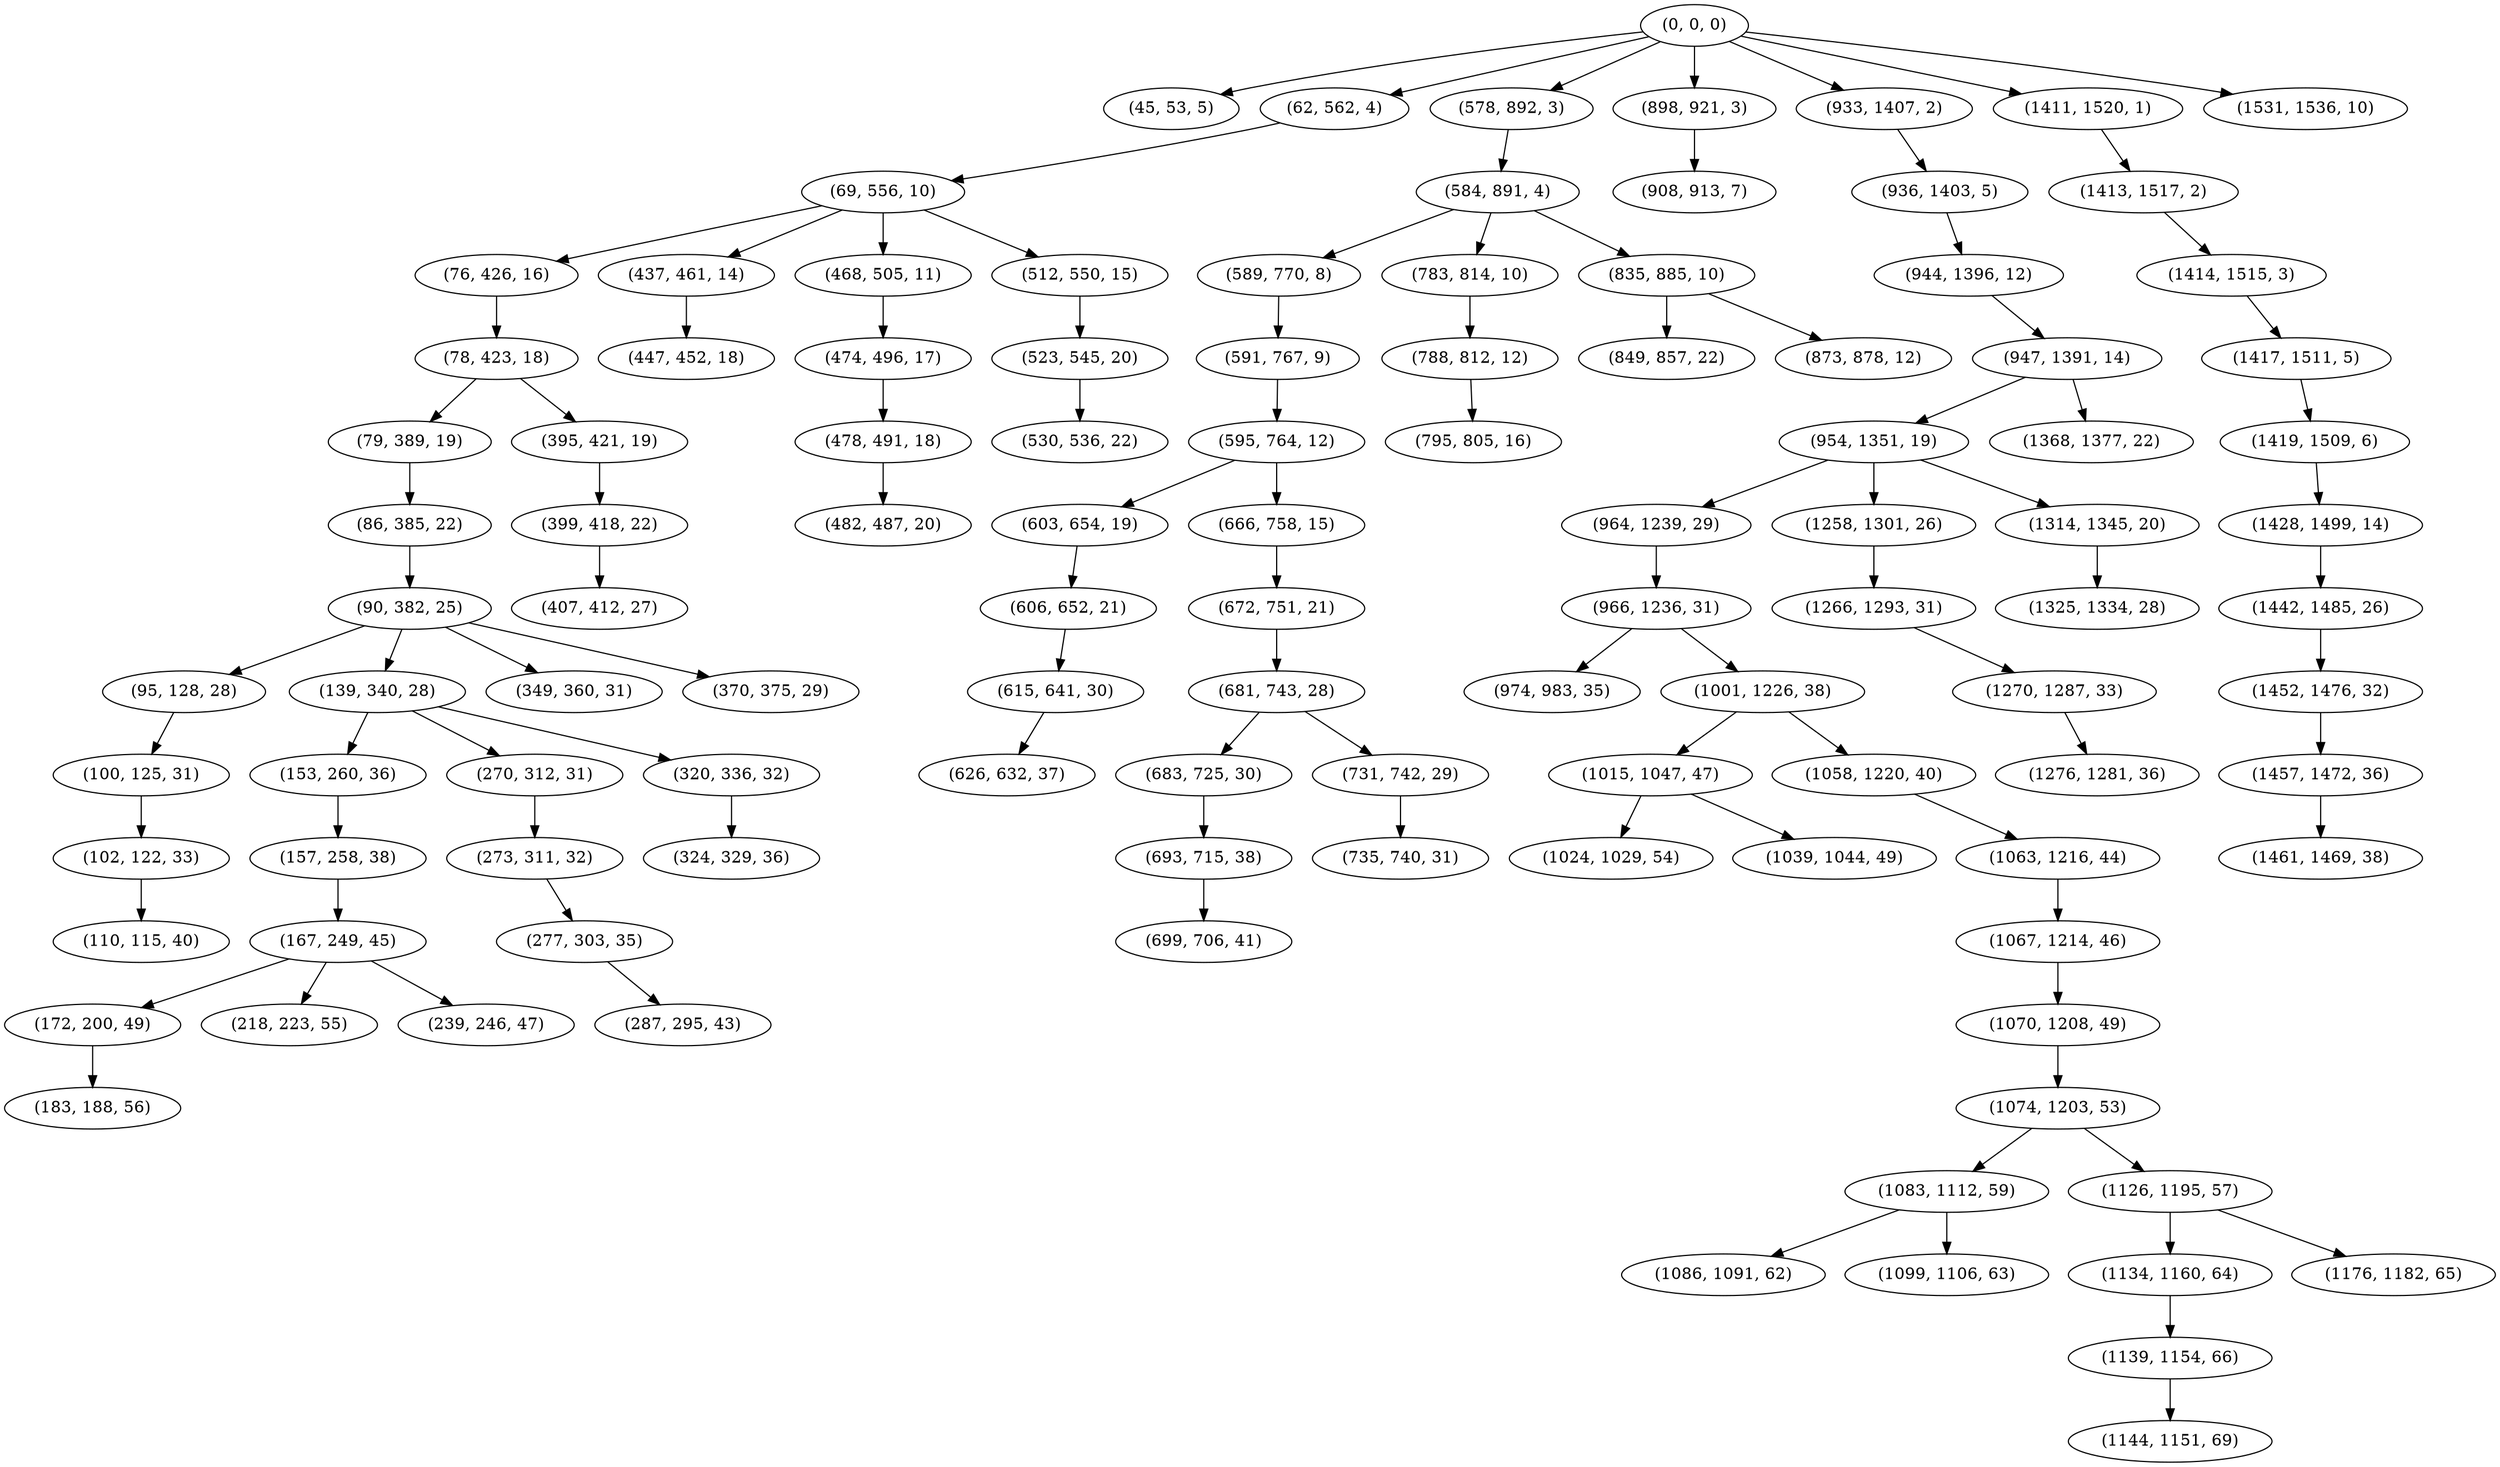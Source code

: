 digraph tree {
    "(0, 0, 0)";
    "(45, 53, 5)";
    "(62, 562, 4)";
    "(69, 556, 10)";
    "(76, 426, 16)";
    "(78, 423, 18)";
    "(79, 389, 19)";
    "(86, 385, 22)";
    "(90, 382, 25)";
    "(95, 128, 28)";
    "(100, 125, 31)";
    "(102, 122, 33)";
    "(110, 115, 40)";
    "(139, 340, 28)";
    "(153, 260, 36)";
    "(157, 258, 38)";
    "(167, 249, 45)";
    "(172, 200, 49)";
    "(183, 188, 56)";
    "(218, 223, 55)";
    "(239, 246, 47)";
    "(270, 312, 31)";
    "(273, 311, 32)";
    "(277, 303, 35)";
    "(287, 295, 43)";
    "(320, 336, 32)";
    "(324, 329, 36)";
    "(349, 360, 31)";
    "(370, 375, 29)";
    "(395, 421, 19)";
    "(399, 418, 22)";
    "(407, 412, 27)";
    "(437, 461, 14)";
    "(447, 452, 18)";
    "(468, 505, 11)";
    "(474, 496, 17)";
    "(478, 491, 18)";
    "(482, 487, 20)";
    "(512, 550, 15)";
    "(523, 545, 20)";
    "(530, 536, 22)";
    "(578, 892, 3)";
    "(584, 891, 4)";
    "(589, 770, 8)";
    "(591, 767, 9)";
    "(595, 764, 12)";
    "(603, 654, 19)";
    "(606, 652, 21)";
    "(615, 641, 30)";
    "(626, 632, 37)";
    "(666, 758, 15)";
    "(672, 751, 21)";
    "(681, 743, 28)";
    "(683, 725, 30)";
    "(693, 715, 38)";
    "(699, 706, 41)";
    "(731, 742, 29)";
    "(735, 740, 31)";
    "(783, 814, 10)";
    "(788, 812, 12)";
    "(795, 805, 16)";
    "(835, 885, 10)";
    "(849, 857, 22)";
    "(873, 878, 12)";
    "(898, 921, 3)";
    "(908, 913, 7)";
    "(933, 1407, 2)";
    "(936, 1403, 5)";
    "(944, 1396, 12)";
    "(947, 1391, 14)";
    "(954, 1351, 19)";
    "(964, 1239, 29)";
    "(966, 1236, 31)";
    "(974, 983, 35)";
    "(1001, 1226, 38)";
    "(1015, 1047, 47)";
    "(1024, 1029, 54)";
    "(1039, 1044, 49)";
    "(1058, 1220, 40)";
    "(1063, 1216, 44)";
    "(1067, 1214, 46)";
    "(1070, 1208, 49)";
    "(1074, 1203, 53)";
    "(1083, 1112, 59)";
    "(1086, 1091, 62)";
    "(1099, 1106, 63)";
    "(1126, 1195, 57)";
    "(1134, 1160, 64)";
    "(1139, 1154, 66)";
    "(1144, 1151, 69)";
    "(1176, 1182, 65)";
    "(1258, 1301, 26)";
    "(1266, 1293, 31)";
    "(1270, 1287, 33)";
    "(1276, 1281, 36)";
    "(1314, 1345, 20)";
    "(1325, 1334, 28)";
    "(1368, 1377, 22)";
    "(1411, 1520, 1)";
    "(1413, 1517, 2)";
    "(1414, 1515, 3)";
    "(1417, 1511, 5)";
    "(1419, 1509, 6)";
    "(1428, 1499, 14)";
    "(1442, 1485, 26)";
    "(1452, 1476, 32)";
    "(1457, 1472, 36)";
    "(1461, 1469, 38)";
    "(1531, 1536, 10)";
    "(0, 0, 0)" -> "(45, 53, 5)";
    "(0, 0, 0)" -> "(62, 562, 4)";
    "(0, 0, 0)" -> "(578, 892, 3)";
    "(0, 0, 0)" -> "(898, 921, 3)";
    "(0, 0, 0)" -> "(933, 1407, 2)";
    "(0, 0, 0)" -> "(1411, 1520, 1)";
    "(0, 0, 0)" -> "(1531, 1536, 10)";
    "(62, 562, 4)" -> "(69, 556, 10)";
    "(69, 556, 10)" -> "(76, 426, 16)";
    "(69, 556, 10)" -> "(437, 461, 14)";
    "(69, 556, 10)" -> "(468, 505, 11)";
    "(69, 556, 10)" -> "(512, 550, 15)";
    "(76, 426, 16)" -> "(78, 423, 18)";
    "(78, 423, 18)" -> "(79, 389, 19)";
    "(78, 423, 18)" -> "(395, 421, 19)";
    "(79, 389, 19)" -> "(86, 385, 22)";
    "(86, 385, 22)" -> "(90, 382, 25)";
    "(90, 382, 25)" -> "(95, 128, 28)";
    "(90, 382, 25)" -> "(139, 340, 28)";
    "(90, 382, 25)" -> "(349, 360, 31)";
    "(90, 382, 25)" -> "(370, 375, 29)";
    "(95, 128, 28)" -> "(100, 125, 31)";
    "(100, 125, 31)" -> "(102, 122, 33)";
    "(102, 122, 33)" -> "(110, 115, 40)";
    "(139, 340, 28)" -> "(153, 260, 36)";
    "(139, 340, 28)" -> "(270, 312, 31)";
    "(139, 340, 28)" -> "(320, 336, 32)";
    "(153, 260, 36)" -> "(157, 258, 38)";
    "(157, 258, 38)" -> "(167, 249, 45)";
    "(167, 249, 45)" -> "(172, 200, 49)";
    "(167, 249, 45)" -> "(218, 223, 55)";
    "(167, 249, 45)" -> "(239, 246, 47)";
    "(172, 200, 49)" -> "(183, 188, 56)";
    "(270, 312, 31)" -> "(273, 311, 32)";
    "(273, 311, 32)" -> "(277, 303, 35)";
    "(277, 303, 35)" -> "(287, 295, 43)";
    "(320, 336, 32)" -> "(324, 329, 36)";
    "(395, 421, 19)" -> "(399, 418, 22)";
    "(399, 418, 22)" -> "(407, 412, 27)";
    "(437, 461, 14)" -> "(447, 452, 18)";
    "(468, 505, 11)" -> "(474, 496, 17)";
    "(474, 496, 17)" -> "(478, 491, 18)";
    "(478, 491, 18)" -> "(482, 487, 20)";
    "(512, 550, 15)" -> "(523, 545, 20)";
    "(523, 545, 20)" -> "(530, 536, 22)";
    "(578, 892, 3)" -> "(584, 891, 4)";
    "(584, 891, 4)" -> "(589, 770, 8)";
    "(584, 891, 4)" -> "(783, 814, 10)";
    "(584, 891, 4)" -> "(835, 885, 10)";
    "(589, 770, 8)" -> "(591, 767, 9)";
    "(591, 767, 9)" -> "(595, 764, 12)";
    "(595, 764, 12)" -> "(603, 654, 19)";
    "(595, 764, 12)" -> "(666, 758, 15)";
    "(603, 654, 19)" -> "(606, 652, 21)";
    "(606, 652, 21)" -> "(615, 641, 30)";
    "(615, 641, 30)" -> "(626, 632, 37)";
    "(666, 758, 15)" -> "(672, 751, 21)";
    "(672, 751, 21)" -> "(681, 743, 28)";
    "(681, 743, 28)" -> "(683, 725, 30)";
    "(681, 743, 28)" -> "(731, 742, 29)";
    "(683, 725, 30)" -> "(693, 715, 38)";
    "(693, 715, 38)" -> "(699, 706, 41)";
    "(731, 742, 29)" -> "(735, 740, 31)";
    "(783, 814, 10)" -> "(788, 812, 12)";
    "(788, 812, 12)" -> "(795, 805, 16)";
    "(835, 885, 10)" -> "(849, 857, 22)";
    "(835, 885, 10)" -> "(873, 878, 12)";
    "(898, 921, 3)" -> "(908, 913, 7)";
    "(933, 1407, 2)" -> "(936, 1403, 5)";
    "(936, 1403, 5)" -> "(944, 1396, 12)";
    "(944, 1396, 12)" -> "(947, 1391, 14)";
    "(947, 1391, 14)" -> "(954, 1351, 19)";
    "(947, 1391, 14)" -> "(1368, 1377, 22)";
    "(954, 1351, 19)" -> "(964, 1239, 29)";
    "(954, 1351, 19)" -> "(1258, 1301, 26)";
    "(954, 1351, 19)" -> "(1314, 1345, 20)";
    "(964, 1239, 29)" -> "(966, 1236, 31)";
    "(966, 1236, 31)" -> "(974, 983, 35)";
    "(966, 1236, 31)" -> "(1001, 1226, 38)";
    "(1001, 1226, 38)" -> "(1015, 1047, 47)";
    "(1001, 1226, 38)" -> "(1058, 1220, 40)";
    "(1015, 1047, 47)" -> "(1024, 1029, 54)";
    "(1015, 1047, 47)" -> "(1039, 1044, 49)";
    "(1058, 1220, 40)" -> "(1063, 1216, 44)";
    "(1063, 1216, 44)" -> "(1067, 1214, 46)";
    "(1067, 1214, 46)" -> "(1070, 1208, 49)";
    "(1070, 1208, 49)" -> "(1074, 1203, 53)";
    "(1074, 1203, 53)" -> "(1083, 1112, 59)";
    "(1074, 1203, 53)" -> "(1126, 1195, 57)";
    "(1083, 1112, 59)" -> "(1086, 1091, 62)";
    "(1083, 1112, 59)" -> "(1099, 1106, 63)";
    "(1126, 1195, 57)" -> "(1134, 1160, 64)";
    "(1126, 1195, 57)" -> "(1176, 1182, 65)";
    "(1134, 1160, 64)" -> "(1139, 1154, 66)";
    "(1139, 1154, 66)" -> "(1144, 1151, 69)";
    "(1258, 1301, 26)" -> "(1266, 1293, 31)";
    "(1266, 1293, 31)" -> "(1270, 1287, 33)";
    "(1270, 1287, 33)" -> "(1276, 1281, 36)";
    "(1314, 1345, 20)" -> "(1325, 1334, 28)";
    "(1411, 1520, 1)" -> "(1413, 1517, 2)";
    "(1413, 1517, 2)" -> "(1414, 1515, 3)";
    "(1414, 1515, 3)" -> "(1417, 1511, 5)";
    "(1417, 1511, 5)" -> "(1419, 1509, 6)";
    "(1419, 1509, 6)" -> "(1428, 1499, 14)";
    "(1428, 1499, 14)" -> "(1442, 1485, 26)";
    "(1442, 1485, 26)" -> "(1452, 1476, 32)";
    "(1452, 1476, 32)" -> "(1457, 1472, 36)";
    "(1457, 1472, 36)" -> "(1461, 1469, 38)";
}
